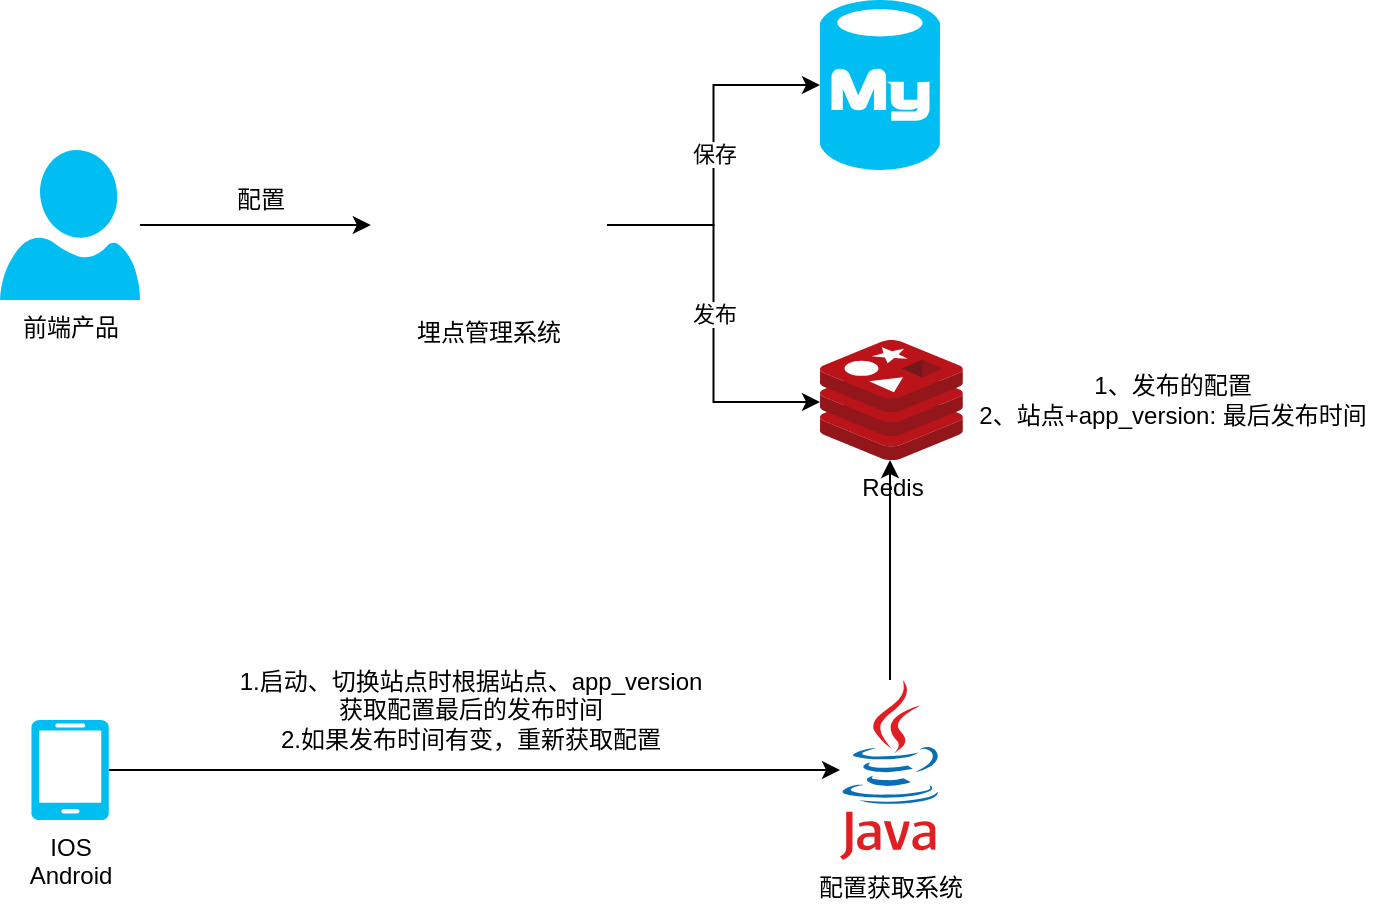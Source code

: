 <mxfile version="17.1.2" type="github"><diagram id="mnG6pHr68ZC1BnMoH3mC" name="第 1 页"><mxGraphModel dx="1422" dy="794" grid="1" gridSize="10" guides="1" tooltips="1" connect="1" arrows="1" fold="1" page="1" pageScale="1" pageWidth="827" pageHeight="1169" math="0" shadow="0"><root><mxCell id="0"/><mxCell id="1" parent="0"/><mxCell id="M3sauC5AXFtAhYyZcqns-14" value="发布" style="edgeStyle=orthogonalEdgeStyle;rounded=0;orthogonalLoop=1;jettySize=auto;html=1;entryX=0;entryY=0.517;entryDx=0;entryDy=0;entryPerimeter=0;" edge="1" parent="1" source="M3sauC5AXFtAhYyZcqns-7" target="M3sauC5AXFtAhYyZcqns-11"><mxGeometry relative="1" as="geometry"/></mxCell><mxCell id="M3sauC5AXFtAhYyZcqns-15" value="保存" style="edgeStyle=orthogonalEdgeStyle;rounded=0;orthogonalLoop=1;jettySize=auto;html=1;entryX=0;entryY=0.5;entryDx=0;entryDy=0;entryPerimeter=0;" edge="1" parent="1" source="M3sauC5AXFtAhYyZcqns-7" target="M3sauC5AXFtAhYyZcqns-13"><mxGeometry relative="1" as="geometry"/></mxCell><mxCell id="M3sauC5AXFtAhYyZcqns-7" value="埋点管理系统" style="shape=image;imageAspect=0;aspect=fixed;verticalLabelPosition=bottom;verticalAlign=top;image=https://img0.baidu.com/it/u=1154827858,856070183&amp;fm=253&amp;fmt=auto&amp;app=138&amp;f=PNG?w=499&amp;h=338;" vertex="1" parent="1"><mxGeometry x="295.4" y="122.5" width="118.1" height="80" as="geometry"/></mxCell><mxCell id="M3sauC5AXFtAhYyZcqns-9" style="edgeStyle=orthogonalEdgeStyle;rounded=0;orthogonalLoop=1;jettySize=auto;html=1;" edge="1" parent="1" source="M3sauC5AXFtAhYyZcqns-8" target="M3sauC5AXFtAhYyZcqns-7"><mxGeometry relative="1" as="geometry"/></mxCell><mxCell id="M3sauC5AXFtAhYyZcqns-8" value="前端产品" style="verticalLabelPosition=bottom;html=1;verticalAlign=top;align=center;strokeColor=none;fillColor=#00BEF2;shape=mxgraph.azure.user;" vertex="1" parent="1"><mxGeometry x="110" y="125" width="70" height="75" as="geometry"/></mxCell><mxCell id="M3sauC5AXFtAhYyZcqns-10" value="配置" style="text;html=1;align=center;verticalAlign=middle;resizable=0;points=[];autosize=1;strokeColor=none;fillColor=none;" vertex="1" parent="1"><mxGeometry x="220" y="140" width="40" height="20" as="geometry"/></mxCell><mxCell id="M3sauC5AXFtAhYyZcqns-11" value="Redis&lt;br&gt;" style="sketch=0;aspect=fixed;html=1;points=[];align=center;image;fontSize=12;image=img/lib/mscae/Cache_Redis_Product.svg;" vertex="1" parent="1"><mxGeometry x="520" y="220" width="71.43" height="60" as="geometry"/></mxCell><mxCell id="M3sauC5AXFtAhYyZcqns-13" value="" style="verticalLabelPosition=bottom;html=1;verticalAlign=top;align=center;strokeColor=none;fillColor=#00BEF2;shape=mxgraph.azure.mysql_database;" vertex="1" parent="1"><mxGeometry x="520" y="50" width="60" height="85" as="geometry"/></mxCell><mxCell id="M3sauC5AXFtAhYyZcqns-20" style="edgeStyle=orthogonalEdgeStyle;rounded=0;orthogonalLoop=1;jettySize=auto;html=1;" edge="1" parent="1" source="M3sauC5AXFtAhYyZcqns-17" target="M3sauC5AXFtAhYyZcqns-19"><mxGeometry relative="1" as="geometry"/></mxCell><mxCell id="M3sauC5AXFtAhYyZcqns-17" value="IOS&lt;br&gt;Android" style="verticalLabelPosition=bottom;html=1;verticalAlign=top;align=center;strokeColor=none;fillColor=#00BEF2;shape=mxgraph.azure.mobile;pointerEvents=1;" vertex="1" parent="1"><mxGeometry x="125.63" y="410" width="38.75" height="50" as="geometry"/></mxCell><mxCell id="M3sauC5AXFtAhYyZcqns-22" style="edgeStyle=orthogonalEdgeStyle;rounded=0;orthogonalLoop=1;jettySize=auto;html=1;entryX=0.49;entryY=1;entryDx=0;entryDy=0;entryPerimeter=0;" edge="1" parent="1" source="M3sauC5AXFtAhYyZcqns-19" target="M3sauC5AXFtAhYyZcqns-11"><mxGeometry relative="1" as="geometry"/></mxCell><mxCell id="M3sauC5AXFtAhYyZcqns-19" value="配置获取系统" style="dashed=0;outlineConnect=0;html=1;align=center;labelPosition=center;verticalLabelPosition=bottom;verticalAlign=top;shape=mxgraph.weblogos.java" vertex="1" parent="1"><mxGeometry x="530" y="390" width="50" height="90" as="geometry"/></mxCell><mxCell id="M3sauC5AXFtAhYyZcqns-23" value="1.启动、切换站点时根据站点、app_version&lt;br&gt;获取配置最后的发布时间&lt;br&gt;2.如果发布时间有变，重新获取配置" style="text;html=1;align=center;verticalAlign=middle;resizable=0;points=[];autosize=1;strokeColor=none;fillColor=none;" vertex="1" parent="1"><mxGeometry x="220" y="380" width="250" height="50" as="geometry"/></mxCell><mxCell id="M3sauC5AXFtAhYyZcqns-24" value="&lt;span style=&quot;background-color: rgb(255 , 255 , 255)&quot;&gt;1、发布的配置&lt;/span&gt;&lt;br&gt;&lt;span style=&quot;background-color: rgb(255 , 255 , 255)&quot;&gt;2、站点+app_version: 最后发布时间&lt;/span&gt;" style="text;html=1;align=center;verticalAlign=middle;resizable=0;points=[];autosize=1;strokeColor=none;fillColor=none;" vertex="1" parent="1"><mxGeometry x="591.43" y="235" width="210" height="30" as="geometry"/></mxCell></root></mxGraphModel></diagram></mxfile>
